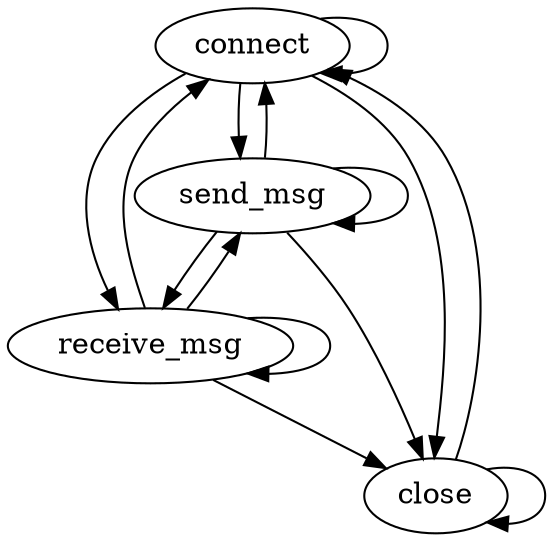 digraph G {
	connect -> connect
	connect -> send_msg
	connect -> receive_msg
	connect -> close
	send_msg -> connect
	send_msg -> send_msg
	send_msg -> receive_msg
	send_msg -> close
	receive_msg -> connect
	receive_msg -> send_msg
	receive_msg -> receive_msg
	receive_msg -> close
	close -> connect
	close -> close
}
